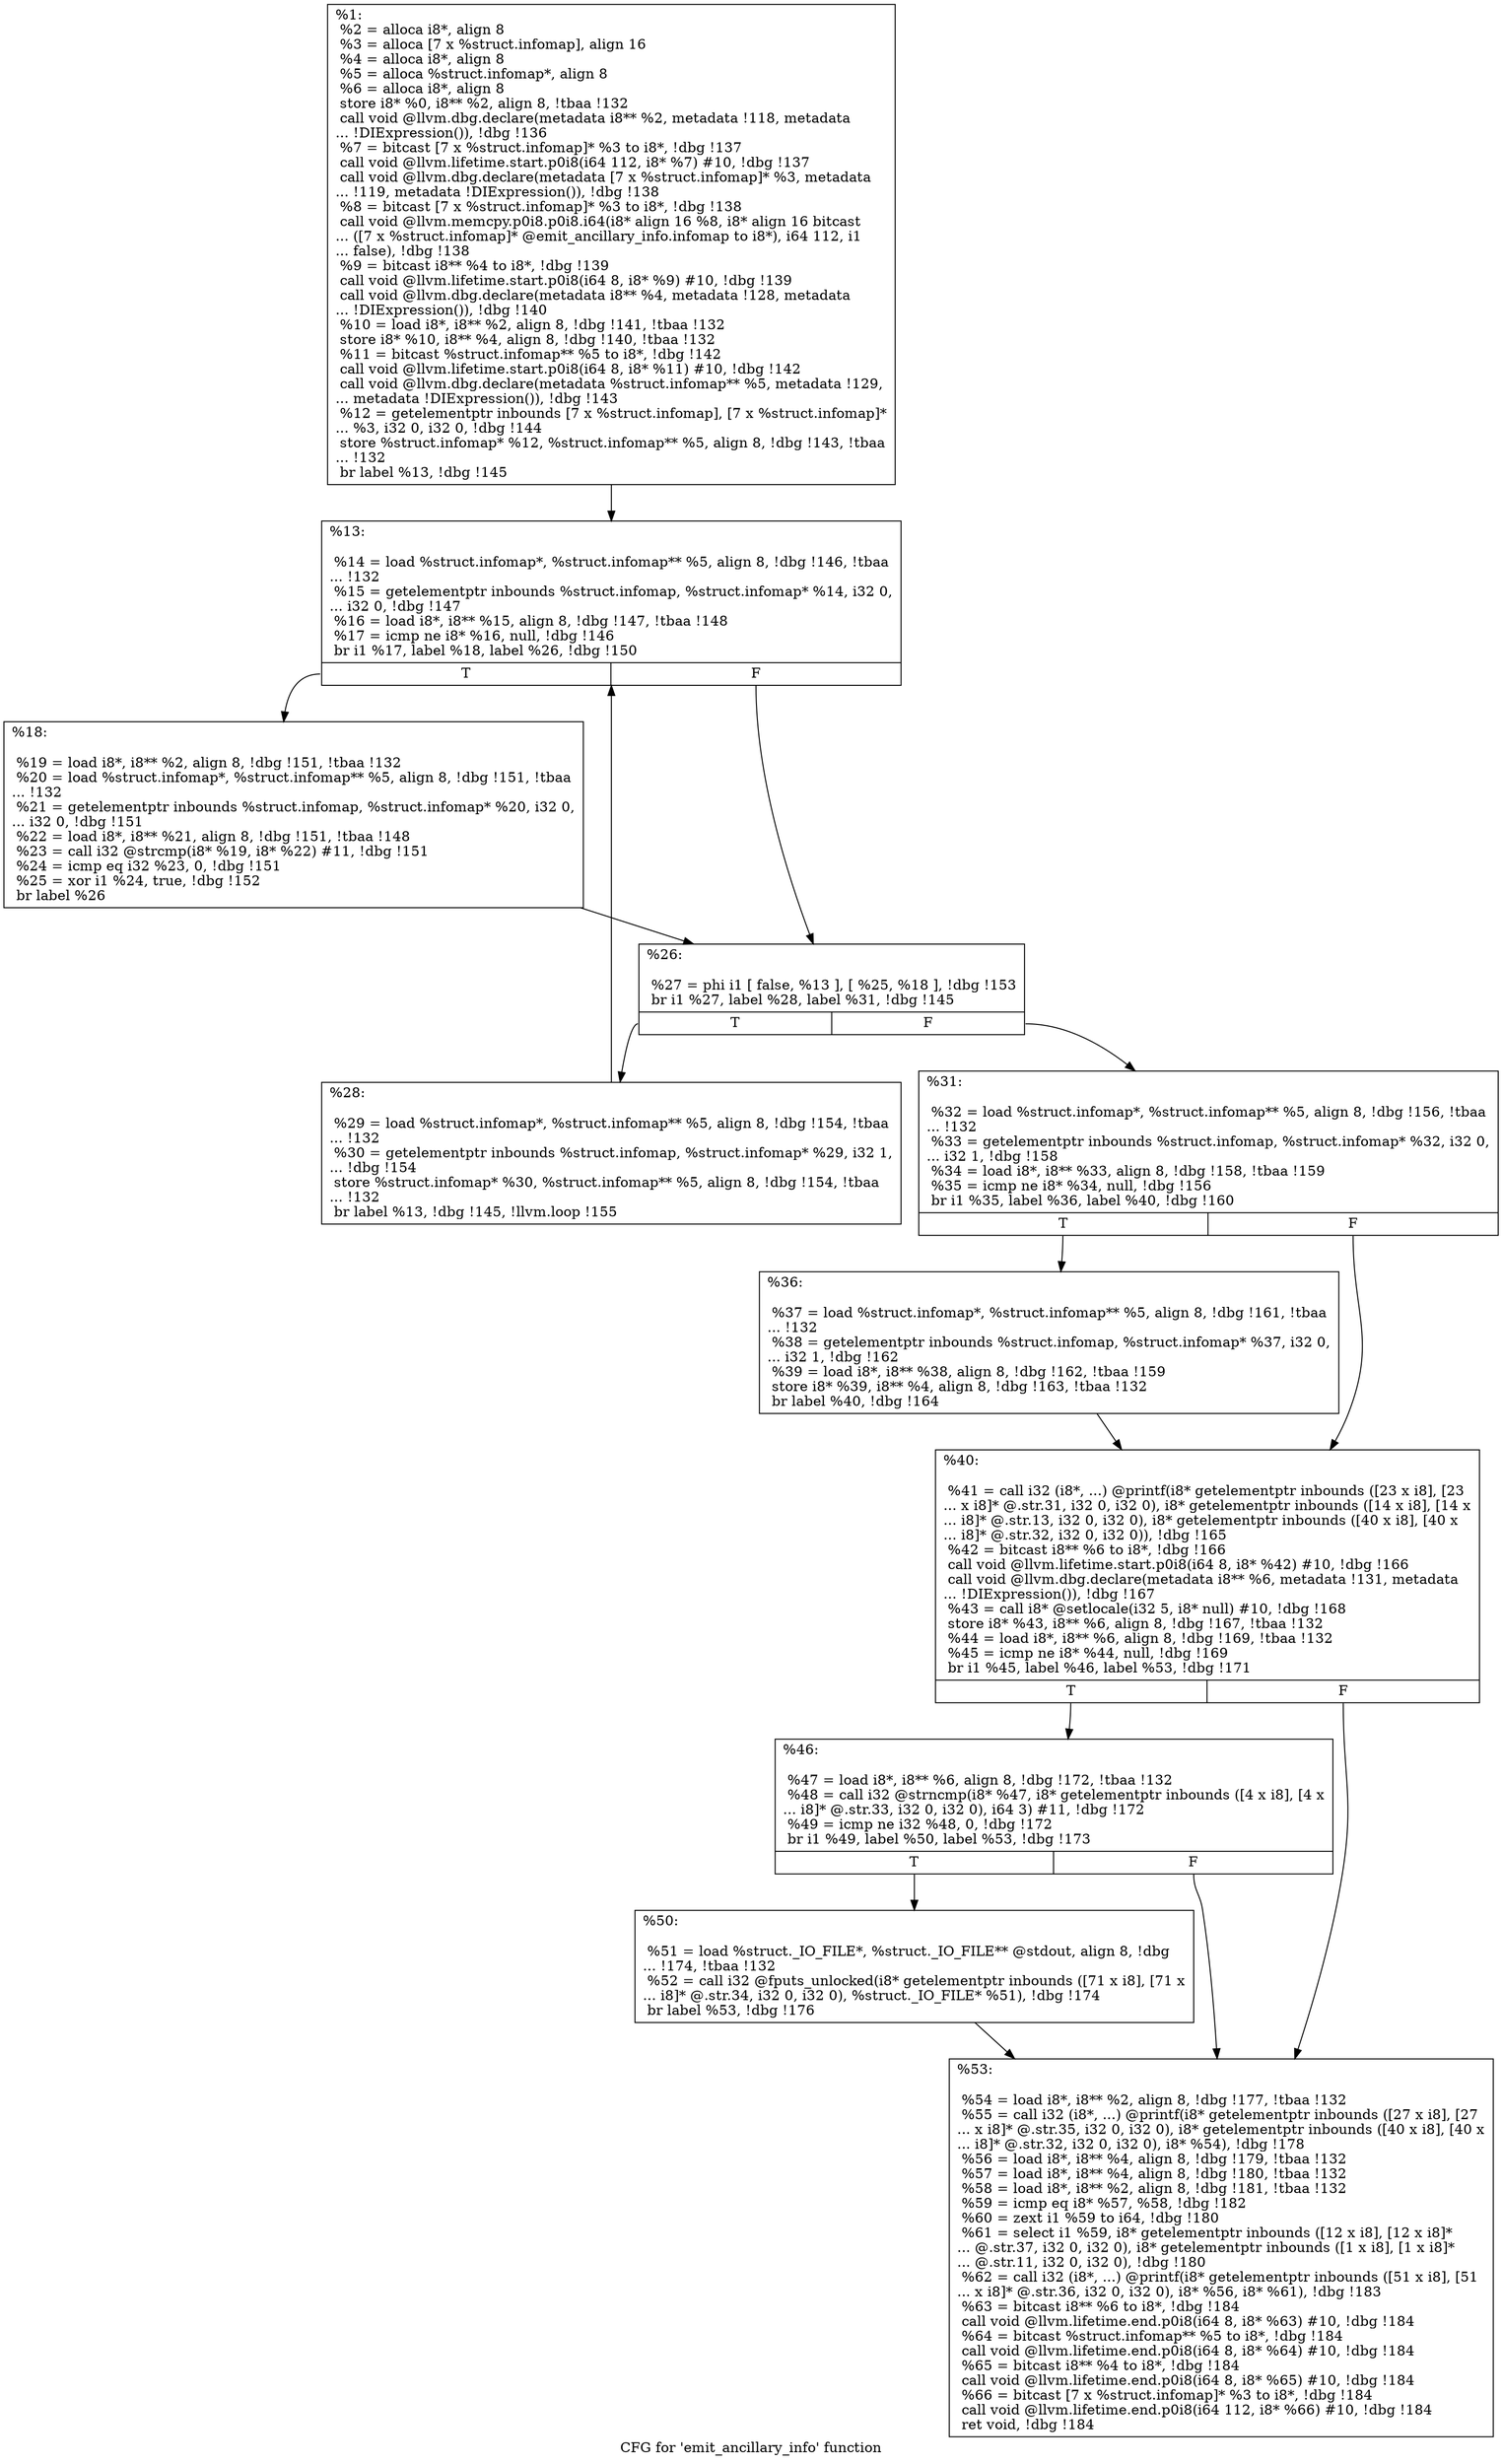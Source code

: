 digraph "CFG for 'emit_ancillary_info' function" {
	label="CFG for 'emit_ancillary_info' function";

	Node0x8e8c60 [shape=record,label="{%1:\l  %2 = alloca i8*, align 8\l  %3 = alloca [7 x %struct.infomap], align 16\l  %4 = alloca i8*, align 8\l  %5 = alloca %struct.infomap*, align 8\l  %6 = alloca i8*, align 8\l  store i8* %0, i8** %2, align 8, !tbaa !132\l  call void @llvm.dbg.declare(metadata i8** %2, metadata !118, metadata\l... !DIExpression()), !dbg !136\l  %7 = bitcast [7 x %struct.infomap]* %3 to i8*, !dbg !137\l  call void @llvm.lifetime.start.p0i8(i64 112, i8* %7) #10, !dbg !137\l  call void @llvm.dbg.declare(metadata [7 x %struct.infomap]* %3, metadata\l... !119, metadata !DIExpression()), !dbg !138\l  %8 = bitcast [7 x %struct.infomap]* %3 to i8*, !dbg !138\l  call void @llvm.memcpy.p0i8.p0i8.i64(i8* align 16 %8, i8* align 16 bitcast\l... ([7 x %struct.infomap]* @emit_ancillary_info.infomap to i8*), i64 112, i1\l... false), !dbg !138\l  %9 = bitcast i8** %4 to i8*, !dbg !139\l  call void @llvm.lifetime.start.p0i8(i64 8, i8* %9) #10, !dbg !139\l  call void @llvm.dbg.declare(metadata i8** %4, metadata !128, metadata\l... !DIExpression()), !dbg !140\l  %10 = load i8*, i8** %2, align 8, !dbg !141, !tbaa !132\l  store i8* %10, i8** %4, align 8, !dbg !140, !tbaa !132\l  %11 = bitcast %struct.infomap** %5 to i8*, !dbg !142\l  call void @llvm.lifetime.start.p0i8(i64 8, i8* %11) #10, !dbg !142\l  call void @llvm.dbg.declare(metadata %struct.infomap** %5, metadata !129,\l... metadata !DIExpression()), !dbg !143\l  %12 = getelementptr inbounds [7 x %struct.infomap], [7 x %struct.infomap]*\l... %3, i32 0, i32 0, !dbg !144\l  store %struct.infomap* %12, %struct.infomap** %5, align 8, !dbg !143, !tbaa\l... !132\l  br label %13, !dbg !145\l}"];
	Node0x8e8c60 -> Node0x8ed010;
	Node0x8ed010 [shape=record,label="{%13:\l\l  %14 = load %struct.infomap*, %struct.infomap** %5, align 8, !dbg !146, !tbaa\l... !132\l  %15 = getelementptr inbounds %struct.infomap, %struct.infomap* %14, i32 0,\l... i32 0, !dbg !147\l  %16 = load i8*, i8** %15, align 8, !dbg !147, !tbaa !148\l  %17 = icmp ne i8* %16, null, !dbg !146\l  br i1 %17, label %18, label %26, !dbg !150\l|{<s0>T|<s1>F}}"];
	Node0x8ed010:s0 -> Node0x8ed060;
	Node0x8ed010:s1 -> Node0x8ed0b0;
	Node0x8ed060 [shape=record,label="{%18:\l\l  %19 = load i8*, i8** %2, align 8, !dbg !151, !tbaa !132\l  %20 = load %struct.infomap*, %struct.infomap** %5, align 8, !dbg !151, !tbaa\l... !132\l  %21 = getelementptr inbounds %struct.infomap, %struct.infomap* %20, i32 0,\l... i32 0, !dbg !151\l  %22 = load i8*, i8** %21, align 8, !dbg !151, !tbaa !148\l  %23 = call i32 @strcmp(i8* %19, i8* %22) #11, !dbg !151\l  %24 = icmp eq i32 %23, 0, !dbg !151\l  %25 = xor i1 %24, true, !dbg !152\l  br label %26\l}"];
	Node0x8ed060 -> Node0x8ed0b0;
	Node0x8ed0b0 [shape=record,label="{%26:\l\l  %27 = phi i1 [ false, %13 ], [ %25, %18 ], !dbg !153\l  br i1 %27, label %28, label %31, !dbg !145\l|{<s0>T|<s1>F}}"];
	Node0x8ed0b0:s0 -> Node0x8ed100;
	Node0x8ed0b0:s1 -> Node0x8ed150;
	Node0x8ed100 [shape=record,label="{%28:\l\l  %29 = load %struct.infomap*, %struct.infomap** %5, align 8, !dbg !154, !tbaa\l... !132\l  %30 = getelementptr inbounds %struct.infomap, %struct.infomap* %29, i32 1,\l... !dbg !154\l  store %struct.infomap* %30, %struct.infomap** %5, align 8, !dbg !154, !tbaa\l... !132\l  br label %13, !dbg !145, !llvm.loop !155\l}"];
	Node0x8ed100 -> Node0x8ed010;
	Node0x8ed150 [shape=record,label="{%31:\l\l  %32 = load %struct.infomap*, %struct.infomap** %5, align 8, !dbg !156, !tbaa\l... !132\l  %33 = getelementptr inbounds %struct.infomap, %struct.infomap* %32, i32 0,\l... i32 1, !dbg !158\l  %34 = load i8*, i8** %33, align 8, !dbg !158, !tbaa !159\l  %35 = icmp ne i8* %34, null, !dbg !156\l  br i1 %35, label %36, label %40, !dbg !160\l|{<s0>T|<s1>F}}"];
	Node0x8ed150:s0 -> Node0x8ed1a0;
	Node0x8ed150:s1 -> Node0x8ed1f0;
	Node0x8ed1a0 [shape=record,label="{%36:\l\l  %37 = load %struct.infomap*, %struct.infomap** %5, align 8, !dbg !161, !tbaa\l... !132\l  %38 = getelementptr inbounds %struct.infomap, %struct.infomap* %37, i32 0,\l... i32 1, !dbg !162\l  %39 = load i8*, i8** %38, align 8, !dbg !162, !tbaa !159\l  store i8* %39, i8** %4, align 8, !dbg !163, !tbaa !132\l  br label %40, !dbg !164\l}"];
	Node0x8ed1a0 -> Node0x8ed1f0;
	Node0x8ed1f0 [shape=record,label="{%40:\l\l  %41 = call i32 (i8*, ...) @printf(i8* getelementptr inbounds ([23 x i8], [23\l... x i8]* @.str.31, i32 0, i32 0), i8* getelementptr inbounds ([14 x i8], [14 x\l... i8]* @.str.13, i32 0, i32 0), i8* getelementptr inbounds ([40 x i8], [40 x\l... i8]* @.str.32, i32 0, i32 0)), !dbg !165\l  %42 = bitcast i8** %6 to i8*, !dbg !166\l  call void @llvm.lifetime.start.p0i8(i64 8, i8* %42) #10, !dbg !166\l  call void @llvm.dbg.declare(metadata i8** %6, metadata !131, metadata\l... !DIExpression()), !dbg !167\l  %43 = call i8* @setlocale(i32 5, i8* null) #10, !dbg !168\l  store i8* %43, i8** %6, align 8, !dbg !167, !tbaa !132\l  %44 = load i8*, i8** %6, align 8, !dbg !169, !tbaa !132\l  %45 = icmp ne i8* %44, null, !dbg !169\l  br i1 %45, label %46, label %53, !dbg !171\l|{<s0>T|<s1>F}}"];
	Node0x8ed1f0:s0 -> Node0x8ed240;
	Node0x8ed1f0:s1 -> Node0x8ed2e0;
	Node0x8ed240 [shape=record,label="{%46:\l\l  %47 = load i8*, i8** %6, align 8, !dbg !172, !tbaa !132\l  %48 = call i32 @strncmp(i8* %47, i8* getelementptr inbounds ([4 x i8], [4 x\l... i8]* @.str.33, i32 0, i32 0), i64 3) #11, !dbg !172\l  %49 = icmp ne i32 %48, 0, !dbg !172\l  br i1 %49, label %50, label %53, !dbg !173\l|{<s0>T|<s1>F}}"];
	Node0x8ed240:s0 -> Node0x8ed290;
	Node0x8ed240:s1 -> Node0x8ed2e0;
	Node0x8ed290 [shape=record,label="{%50:\l\l  %51 = load %struct._IO_FILE*, %struct._IO_FILE** @stdout, align 8, !dbg\l... !174, !tbaa !132\l  %52 = call i32 @fputs_unlocked(i8* getelementptr inbounds ([71 x i8], [71 x\l... i8]* @.str.34, i32 0, i32 0), %struct._IO_FILE* %51), !dbg !174\l  br label %53, !dbg !176\l}"];
	Node0x8ed290 -> Node0x8ed2e0;
	Node0x8ed2e0 [shape=record,label="{%53:\l\l  %54 = load i8*, i8** %2, align 8, !dbg !177, !tbaa !132\l  %55 = call i32 (i8*, ...) @printf(i8* getelementptr inbounds ([27 x i8], [27\l... x i8]* @.str.35, i32 0, i32 0), i8* getelementptr inbounds ([40 x i8], [40 x\l... i8]* @.str.32, i32 0, i32 0), i8* %54), !dbg !178\l  %56 = load i8*, i8** %4, align 8, !dbg !179, !tbaa !132\l  %57 = load i8*, i8** %4, align 8, !dbg !180, !tbaa !132\l  %58 = load i8*, i8** %2, align 8, !dbg !181, !tbaa !132\l  %59 = icmp eq i8* %57, %58, !dbg !182\l  %60 = zext i1 %59 to i64, !dbg !180\l  %61 = select i1 %59, i8* getelementptr inbounds ([12 x i8], [12 x i8]*\l... @.str.37, i32 0, i32 0), i8* getelementptr inbounds ([1 x i8], [1 x i8]*\l... @.str.11, i32 0, i32 0), !dbg !180\l  %62 = call i32 (i8*, ...) @printf(i8* getelementptr inbounds ([51 x i8], [51\l... x i8]* @.str.36, i32 0, i32 0), i8* %56, i8* %61), !dbg !183\l  %63 = bitcast i8** %6 to i8*, !dbg !184\l  call void @llvm.lifetime.end.p0i8(i64 8, i8* %63) #10, !dbg !184\l  %64 = bitcast %struct.infomap** %5 to i8*, !dbg !184\l  call void @llvm.lifetime.end.p0i8(i64 8, i8* %64) #10, !dbg !184\l  %65 = bitcast i8** %4 to i8*, !dbg !184\l  call void @llvm.lifetime.end.p0i8(i64 8, i8* %65) #10, !dbg !184\l  %66 = bitcast [7 x %struct.infomap]* %3 to i8*, !dbg !184\l  call void @llvm.lifetime.end.p0i8(i64 112, i8* %66) #10, !dbg !184\l  ret void, !dbg !184\l}"];
}
